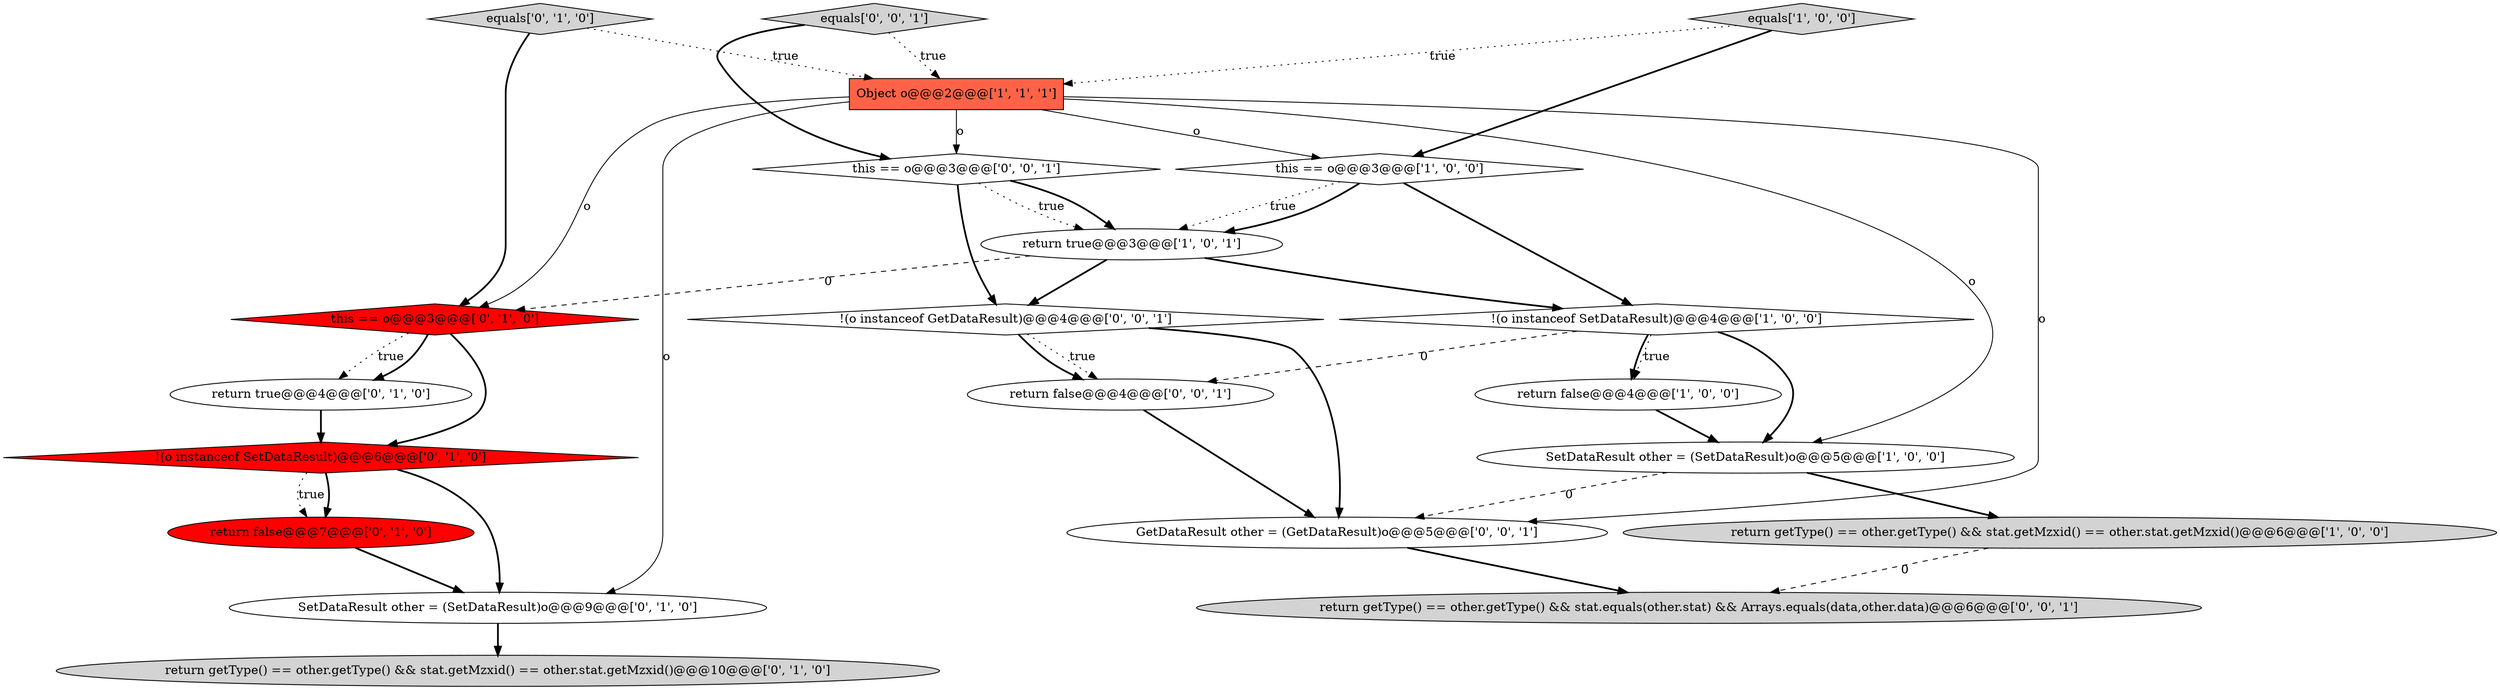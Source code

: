 digraph {
2 [style = filled, label = "Object o@@@2@@@['1', '1', '1']", fillcolor = tomato, shape = box image = "AAA0AAABBB1BBB"];
10 [style = filled, label = "SetDataResult other = (SetDataResult)o@@@9@@@['0', '1', '0']", fillcolor = white, shape = ellipse image = "AAA0AAABBB2BBB"];
7 [style = filled, label = "return true@@@3@@@['1', '0', '1']", fillcolor = white, shape = ellipse image = "AAA0AAABBB1BBB"];
18 [style = filled, label = "equals['0', '0', '1']", fillcolor = lightgray, shape = diamond image = "AAA0AAABBB3BBB"];
12 [style = filled, label = "return getType() == other.getType() && stat.getMzxid() == other.stat.getMzxid()@@@10@@@['0', '1', '0']", fillcolor = lightgray, shape = ellipse image = "AAA0AAABBB2BBB"];
6 [style = filled, label = "!(o instanceof SetDataResult)@@@4@@@['1', '0', '0']", fillcolor = white, shape = diamond image = "AAA0AAABBB1BBB"];
15 [style = filled, label = "this == o@@@3@@@['0', '0', '1']", fillcolor = white, shape = diamond image = "AAA0AAABBB3BBB"];
16 [style = filled, label = "return getType() == other.getType() && stat.equals(other.stat) && Arrays.equals(data,other.data)@@@6@@@['0', '0', '1']", fillcolor = lightgray, shape = ellipse image = "AAA0AAABBB3BBB"];
17 [style = filled, label = "!(o instanceof GetDataResult)@@@4@@@['0', '0', '1']", fillcolor = white, shape = diamond image = "AAA0AAABBB3BBB"];
3 [style = filled, label = "this == o@@@3@@@['1', '0', '0']", fillcolor = white, shape = diamond image = "AAA0AAABBB1BBB"];
19 [style = filled, label = "GetDataResult other = (GetDataResult)o@@@5@@@['0', '0', '1']", fillcolor = white, shape = ellipse image = "AAA0AAABBB3BBB"];
9 [style = filled, label = "return true@@@4@@@['0', '1', '0']", fillcolor = white, shape = ellipse image = "AAA0AAABBB2BBB"];
13 [style = filled, label = "equals['0', '1', '0']", fillcolor = lightgray, shape = diamond image = "AAA0AAABBB2BBB"];
14 [style = filled, label = "return false@@@7@@@['0', '1', '0']", fillcolor = red, shape = ellipse image = "AAA1AAABBB2BBB"];
8 [style = filled, label = "!(o instanceof SetDataResult)@@@6@@@['0', '1', '0']", fillcolor = red, shape = diamond image = "AAA1AAABBB2BBB"];
4 [style = filled, label = "SetDataResult other = (SetDataResult)o@@@5@@@['1', '0', '0']", fillcolor = white, shape = ellipse image = "AAA0AAABBB1BBB"];
0 [style = filled, label = "equals['1', '0', '0']", fillcolor = lightgray, shape = diamond image = "AAA0AAABBB1BBB"];
5 [style = filled, label = "return getType() == other.getType() && stat.getMzxid() == other.stat.getMzxid()@@@6@@@['1', '0', '0']", fillcolor = lightgray, shape = ellipse image = "AAA0AAABBB1BBB"];
11 [style = filled, label = "this == o@@@3@@@['0', '1', '0']", fillcolor = red, shape = diamond image = "AAA1AAABBB2BBB"];
20 [style = filled, label = "return false@@@4@@@['0', '0', '1']", fillcolor = white, shape = ellipse image = "AAA0AAABBB3BBB"];
1 [style = filled, label = "return false@@@4@@@['1', '0', '0']", fillcolor = white, shape = ellipse image = "AAA0AAABBB1BBB"];
17->20 [style = dotted, label="true"];
0->3 [style = bold, label=""];
8->10 [style = bold, label=""];
1->4 [style = bold, label=""];
3->7 [style = dotted, label="true"];
7->17 [style = bold, label=""];
15->7 [style = bold, label=""];
6->20 [style = dashed, label="0"];
18->15 [style = bold, label=""];
6->1 [style = dotted, label="true"];
7->11 [style = dashed, label="0"];
8->14 [style = bold, label=""];
14->10 [style = bold, label=""];
3->6 [style = bold, label=""];
11->9 [style = dotted, label="true"];
15->7 [style = dotted, label="true"];
2->15 [style = solid, label="o"];
11->9 [style = bold, label=""];
9->8 [style = bold, label=""];
13->11 [style = bold, label=""];
17->19 [style = bold, label=""];
2->11 [style = solid, label="o"];
19->16 [style = bold, label=""];
5->16 [style = dashed, label="0"];
13->2 [style = dotted, label="true"];
6->1 [style = bold, label=""];
6->4 [style = bold, label=""];
15->17 [style = bold, label=""];
2->4 [style = solid, label="o"];
2->19 [style = solid, label="o"];
3->7 [style = bold, label=""];
10->12 [style = bold, label=""];
8->14 [style = dotted, label="true"];
7->6 [style = bold, label=""];
11->8 [style = bold, label=""];
4->19 [style = dashed, label="0"];
17->20 [style = bold, label=""];
0->2 [style = dotted, label="true"];
2->10 [style = solid, label="o"];
20->19 [style = bold, label=""];
4->5 [style = bold, label=""];
18->2 [style = dotted, label="true"];
2->3 [style = solid, label="o"];
}

